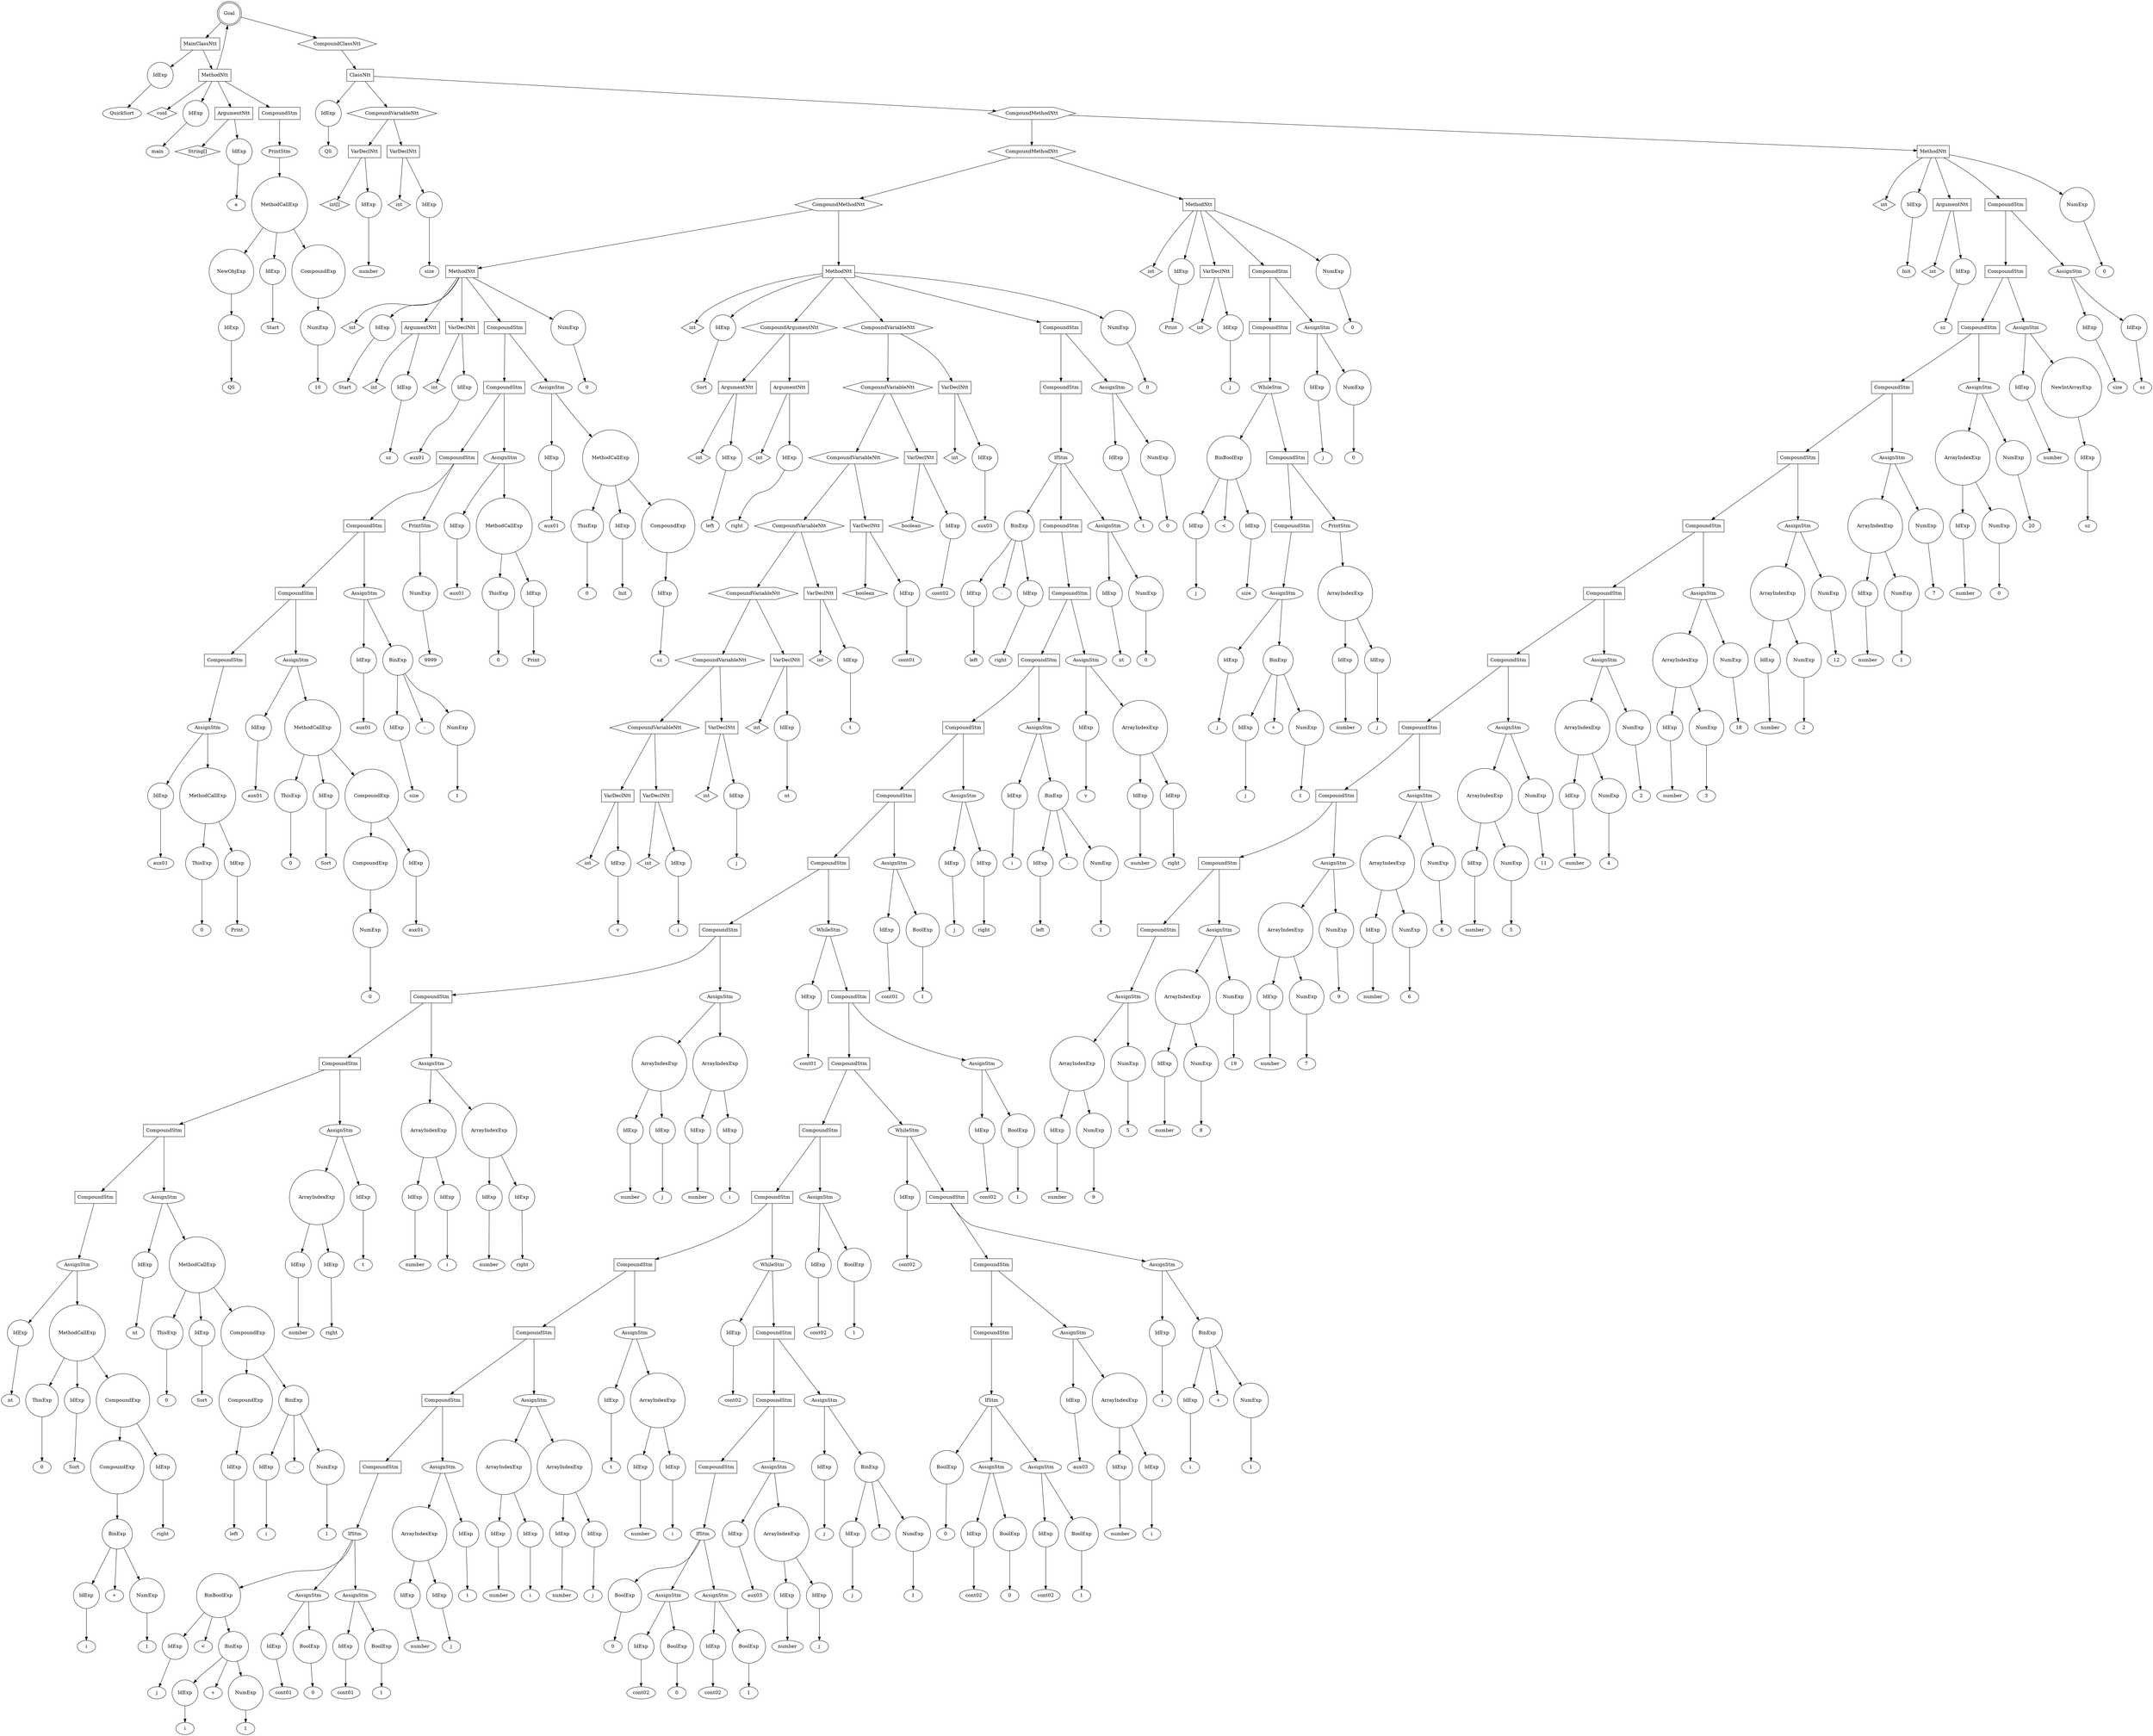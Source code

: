 digraph my_graph {
-1261416560;
-1261416560[label = "Goal", shape = "doublecircle"];
-1261416560->-1261434512;
-1261434512[label = "MainClassNtt", shape = "box"];
-1261434512->-1261434080
-1261434080[label = "IdExp", shape = "circle"];
-1261434080->-1261434064;
-1261434064[label = "QuickSort"];
-1261434512->-1250949296;
-1250949296[label = "MethodNtt", shape = "box"];
-1250949296->-1261434560;
-1261434560[label = "void", shape = "diamond" ];
-1250949296->-1261434608
-1261434608[label = "IdExp", shape = "circle"];
-1261434608->-1261434592;
-1261434592[label = "main"];
-1250949296->-1261434704;
-1261434704[label = "ArgumentNtt", shape = "box"];
-1261434704->-1261434656;
-1261434656[label = "String[]", shape = "diamond" ];
-1261434704->-1261434128
-1261434128[label = "IdExp", shape = "circle"];
-1261434128->-1261434112;
-1261434112[label = "a"];
-1250949296->-1261434464;
-1261434464[label = "CompoundStm", shape = "polygon"];
-1261434464->-1259338736;
-1259338736[label = "PrintStm", shape = "ellipse"];
-1259338736->-1261434416
-1261434416[label = "MethodCallExp", shape = "circle"];
-1261434416->-1261434224
-1261434224[label = "NewObjExp", shape = "circle"];
-1261434224->-1261434176
-1261434176[label = "IdExp", shape = "circle"];
-1261434176->-1261434160;
-1261434160[label = "QS"];
-1261434416->-1261434272
-1261434272[label = "IdExp", shape = "circle"];
-1261434272->-1261434256;
-1261434256[label = "Start"];
-1261434416->-1261434368;
-1261434368[label = "CompoundExp", shape = "circle"];
-1261434368->-1261434320
-1261434320[label = "NumExp", shape = "circle"];
-1261434320->-1261434304;
-1261434304[label = "10"];
-1250949296->-1261416560->-1261416512;
-1261416512[label = "CompoundClassNtt", shape = "hexagon"];
-1261416512->-1261416464;
-1261416464[label = "ClassNtt", shape = "box"];
-1261416464->-1261434896
-1261434896[label = "IdExp", shape = "circle"];
-1261434896->-1261434880;
-1261434880[label = "QS"];
-1261416464->-1261435280;
-1261435280[label = "CompoundVariableNtt", shape = "hexagon"];
-1261435280->-1261435040;
-1261435040[label = "VarDeclNtt", shape = "box"];
-1261435040->-1261434944;
-1261434944[label = "int[]", shape = "diamond" ];
-1261435040->-1261434992
-1261434992[label = "IdExp", shape = "circle"];
-1261434992->-1261434976;
-1261434976[label = "number"];
-1261435280->-1261435232;
-1261435232[label = "VarDeclNtt", shape = "box"];
-1261435232->-1261435136;
-1261435136[label = "int", shape = "diamond" ];
-1261435232->-1261435184
-1261435184[label = "IdExp", shape = "circle"];
-1261435184->-1261435168;
-1261435168[label = "size"];
-1261416464->-1261416416;
-1261416416[label = "CompoundMethodNtt", shape = "hexagon"];
-1261416416->-1261418864;
-1261418864[label = "CompoundMethodNtt", shape = "hexagon"];
-1261418864->-1261423712;
-1261423712[label = "CompoundMethodNtt", shape = "hexagon"];
-1261423712->-1250949808;
-1250949808[label = "MethodNtt", shape = "box"];
-1250949808->-1261435328;
-1261435328[label = "int", shape = "diamond" ];
-1250949808->-1261435376
-1261435376[label = "IdExp", shape = "circle"];
-1261435376->-1261435360;
-1261435360[label = "Start"];
-1250949808->-1261435520;
-1261435520[label = "ArgumentNtt", shape = "box"];
-1261435520->-1261435424;
-1261435424[label = "int", shape = "diamond" ];
-1261435520->-1261435472
-1261435472[label = "IdExp", shape = "circle"];
-1261435472->-1261435456;
-1261435456[label = "sz"];
-1250949808->-1261435712;
-1261435712[label = "VarDeclNtt", shape = "box"];
-1261435712->-1261435616;
-1261435616[label = "int", shape = "diamond" ];
-1261435712->-1261435664
-1261435664[label = "IdExp", shape = "circle"];
-1261435664->-1261435648;
-1261435648[label = "aux01"];
-1250949808->-1261431440;
-1261431440[label = "CompoundStm", shape = "polygon"];
-1261431440->-1261431392;
-1261431392[label = "CompoundStm", shape = "polygon"];
-1261431392->-1261431344;
-1261431344[label = "CompoundStm", shape = "polygon"];
-1261431344->-1261431296;
-1261431296[label = "CompoundStm", shape = "polygon"];
-1261431296->-1261431248;
-1261431248[label = "CompoundStm", shape = "polygon"];
-1261431248->-1261431200;
-1261431200[label = "CompoundStm", shape = "polygon"];
-1261431200->-1261431152;
-1261431152[label = "AssignStm", shape = "ellipse"];
-1261431152->-1261430960
-1261430960[label = "IdExp", shape = "circle"];
-1261430960->-1261430944;
-1261430944[label = "aux01"];
-1261431152->-1261431104
-1261431104[label = "MethodCallExp", shape = "circle"];
-1261431104->-1261431008
-1261431008[label = "ThisExp", shape = "circle"];
-1261431008->-1261430992;
-1261430992[label = "0"];
-1261431104->-1261431056
-1261431056[label = "IdExp", shape = "circle"];
-1261431056->-1261431040;
-1261431040[label = "Print"];
-1261431248->-1261430912;
-1261430912[label = "AssignStm", shape = "ellipse"];
-1261430912->-1261436672
-1261436672[label = "IdExp", shape = "circle"];
-1261436672->-1261436656;
-1261436656[label = "aux01"];
-1261430912->-1261430864
-1261430864[label = "MethodCallExp", shape = "circle"];
-1261430864->-1261436720
-1261436720[label = "ThisExp", shape = "circle"];
-1261436720->-1261436704;
-1261436704[label = "0"];
-1261430864->-1261436768
-1261436768[label = "IdExp", shape = "circle"];
-1261436768->-1261436752;
-1261436752[label = "Sort"];
-1261430864->-1261430816;
-1261430816[label = "CompoundExp", shape = "circle"];
-1261430816->-1261436864;
-1261436864[label = "CompoundExp", shape = "circle"];
-1261436864->-1261436816
-1261436816[label = "NumExp", shape = "circle"];
-1261436816->-1261436800;
-1261436800[label = "0"];
-1261430816->-1261436912
-1261436912[label = "IdExp", shape = "circle"];
-1261436912->-1261436896;
-1261436896[label = "aux01"];
-1261431296->-1261436624;
-1261436624[label = "AssignStm", shape = "ellipse"];
-1261436624->-1261436432
-1261436432[label = "IdExp", shape = "circle"];
-1261436432->-1261436416;
-1261436416[label = "aux01"];
-1261436624->-1261436576;
-1261436576[label = "BinExp", shape = "circle"];
-1261436576->-1261436480
-1261436480[label = "IdExp", shape = "circle"];
-1261436480->-1261436464;
-1261436464[label = "size"];
-1261436576->-1261436552;
-1261436552[label = "-" ];
-1261436576->-1261436528
-1261436528[label = "NumExp", shape = "circle"];
-1261436528->-1261436512;
-1261436512[label = "1"];
-1261431344->-1259339600;
-1259339600[label = "PrintStm", shape = "ellipse"];
-1259339600->-1261436384
-1261436384[label = "NumExp", shape = "circle"];
-1261436384->-1261436368;
-1261436368[label = "9999"];
-1261431392->-1261436336;
-1261436336[label = "AssignStm", shape = "ellipse"];
-1261436336->-1261436144
-1261436144[label = "IdExp", shape = "circle"];
-1261436144->-1261436128;
-1261436128[label = "aux01"];
-1261436336->-1261436288
-1261436288[label = "MethodCallExp", shape = "circle"];
-1261436288->-1261436192
-1261436192[label = "ThisExp", shape = "circle"];
-1261436192->-1261436176;
-1261436176[label = "0"];
-1261436288->-1261436240
-1261436240[label = "IdExp", shape = "circle"];
-1261436240->-1261436224;
-1261436224[label = "Print"];
-1261431440->-1261436096;
-1261436096[label = "AssignStm", shape = "ellipse"];
-1261436096->-1261435808
-1261435808[label = "IdExp", shape = "circle"];
-1261435808->-1261435792;
-1261435792[label = "aux01"];
-1261436096->-1261436048
-1261436048[label = "MethodCallExp", shape = "circle"];
-1261436048->-1261435856
-1261435856[label = "ThisExp", shape = "circle"];
-1261435856->-1261435840;
-1261435840[label = "0"];
-1261436048->-1261435904
-1261435904[label = "IdExp", shape = "circle"];
-1261435904->-1261435888;
-1261435888[label = "Init"];
-1261436048->-1261436000;
-1261436000[label = "CompoundExp", shape = "circle"];
-1261436000->-1261435952
-1261435952[label = "IdExp", shape = "circle"];
-1261435952->-1261435936;
-1261435936[label = "sz"];
-1250949808->-1261431488
-1261431488[label = "NumExp", shape = "circle"];
-1261431488->-1261431472;
-1261431472[label = "0"];
-1261423712->-1250950512;
-1250950512[label = "MethodNtt", shape = "box"];
-1250950512->-1261431584;
-1261431584[label = "int", shape = "diamond" ];
-1250950512->-1261431632
-1261431632[label = "IdExp", shape = "circle"];
-1261431632->-1261431616;
-1261431616[label = "Sort"];
-1250950512->-1261432016;
-1261432016[label = "CompoundArgumentNtt", shape = "hexagon"];
-1261432016->-1261431776;
-1261431776[label = "ArgumentNtt", shape = "box"];
-1261431776->-1261431680;
-1261431680[label = "int", shape = "diamond" ];
-1261431776->-1261431728
-1261431728[label = "IdExp", shape = "circle"];
-1261431728->-1261431712;
-1261431712[label = "left"];
-1261432016->-1261431968;
-1261431968[label = "ArgumentNtt", shape = "box"];
-1261431968->-1261431872;
-1261431872[label = "int", shape = "diamond" ];
-1261431968->-1261431920
-1261431920[label = "IdExp", shape = "circle"];
-1261431920->-1261431904;
-1261431904[label = "right"];
-1250950512->-1261433552;
-1261433552[label = "CompoundVariableNtt", shape = "hexagon"];
-1261433552->-1261433360;
-1261433360[label = "CompoundVariableNtt", shape = "hexagon"];
-1261433360->-1261433168;
-1261433168[label = "CompoundVariableNtt", shape = "hexagon"];
-1261433168->-1261432976;
-1261432976[label = "CompoundVariableNtt", shape = "hexagon"];
-1261432976->-1261432784;
-1261432784[label = "CompoundVariableNtt", shape = "hexagon"];
-1261432784->-1261432592;
-1261432592[label = "CompoundVariableNtt", shape = "hexagon"];
-1261432592->-1261432400;
-1261432400[label = "CompoundVariableNtt", shape = "hexagon"];
-1261432400->-1261432160;
-1261432160[label = "VarDeclNtt", shape = "box"];
-1261432160->-1261432064;
-1261432064[label = "int", shape = "diamond" ];
-1261432160->-1261432112
-1261432112[label = "IdExp", shape = "circle"];
-1261432112->-1261432096;
-1261432096[label = "v"];
-1261432400->-1261432352;
-1261432352[label = "VarDeclNtt", shape = "box"];
-1261432352->-1261432256;
-1261432256[label = "int", shape = "diamond" ];
-1261432352->-1261432304
-1261432304[label = "IdExp", shape = "circle"];
-1261432304->-1261432288;
-1261432288[label = "i"];
-1261432592->-1261432544;
-1261432544[label = "VarDeclNtt", shape = "box"];
-1261432544->-1261432448;
-1261432448[label = "int", shape = "diamond" ];
-1261432544->-1261432496
-1261432496[label = "IdExp", shape = "circle"];
-1261432496->-1261432480;
-1261432480[label = "j"];
-1261432784->-1261432736;
-1261432736[label = "VarDeclNtt", shape = "box"];
-1261432736->-1261432640;
-1261432640[label = "int", shape = "diamond" ];
-1261432736->-1261432688
-1261432688[label = "IdExp", shape = "circle"];
-1261432688->-1261432672;
-1261432672[label = "nt"];
-1261432976->-1261432928;
-1261432928[label = "VarDeclNtt", shape = "box"];
-1261432928->-1261432832;
-1261432832[label = "int", shape = "diamond" ];
-1261432928->-1261432880
-1261432880[label = "IdExp", shape = "circle"];
-1261432880->-1261432864;
-1261432864[label = "t"];
-1261433168->-1261433120;
-1261433120[label = "VarDeclNtt", shape = "box"];
-1261433120->-1261433024;
-1261433024[label = "boolean", shape = "diamond" ];
-1261433120->-1261433072
-1261433072[label = "IdExp", shape = "circle"];
-1261433072->-1261433056;
-1261433056[label = "cont01"];
-1261433360->-1261433312;
-1261433312[label = "VarDeclNtt", shape = "box"];
-1261433312->-1261433216;
-1261433216[label = "boolean", shape = "diamond" ];
-1261433312->-1261433264
-1261433264[label = "IdExp", shape = "circle"];
-1261433264->-1261433248;
-1261433248[label = "cont02"];
-1261433552->-1261433504;
-1261433504[label = "VarDeclNtt", shape = "box"];
-1261433504->-1261433408;
-1261433408[label = "int", shape = "diamond" ];
-1261433504->-1261433456
-1261433456[label = "IdExp", shape = "circle"];
-1261433456->-1261433440;
-1261433440[label = "aux03"];
-1250950512->-1261423616;
-1261423616[label = "CompoundStm", shape = "polygon"];
-1261423616->-1261423568;
-1261423568[label = "CompoundStm", shape = "polygon"];
-1261423568->-1261423520;
-1261423520[label = "IfStm", shape = "ellipse"];
-1261423520->-1261433840;
-1261433840[label = "BinExp", shape = "circle"];
-1261433840->-1261433744
-1261433744[label = "IdExp", shape = "circle"];
-1261433744->-1261433728;
-1261433728[label = "left"];
-1261433840->-1261433816;
-1261433816[label = "-" ];
-1261433840->-1261433792
-1261433792[label = "IdExp", shape = "circle"];
-1261433792->-1261433776;
-1261433776[label = "right"];
-1261423520->-1261423328;
-1261423328[label = "CompoundStm", shape = "polygon"];
-1261423328->-1261423280;
-1261423280[label = "CompoundStm", shape = "polygon"];
-1261423280->-1261423232;
-1261423232[label = "CompoundStm", shape = "polygon"];
-1261423232->-1261423184;
-1261423184[label = "CompoundStm", shape = "polygon"];
-1261423184->-1261423136;
-1261423136[label = "CompoundStm", shape = "polygon"];
-1261423136->-1261423088;
-1261423088[label = "CompoundStm", shape = "polygon"];
-1261423088->-1261423040;
-1261423040[label = "CompoundStm", shape = "polygon"];
-1261423040->-1261422992;
-1261422992[label = "CompoundStm", shape = "polygon"];
-1261422992->-1261422944;
-1261422944[label = "CompoundStm", shape = "polygon"];
-1261422944->-1261422896;
-1261422896[label = "CompoundStm", shape = "polygon"];
-1261422896->-1261422848;
-1261422848[label = "CompoundStm", shape = "polygon"];
-1261422848->-1261422800;
-1261422800[label = "AssignStm", shape = "ellipse"];
-1261422800->-1261422320
-1261422320[label = "IdExp", shape = "circle"];
-1261422320->-1261422304;
-1261422304[label = "nt"];
-1261422800->-1261422752
-1261422752[label = "MethodCallExp", shape = "circle"];
-1261422752->-1261422368
-1261422368[label = "ThisExp", shape = "circle"];
-1261422368->-1261422352;
-1261422352[label = "0"];
-1261422752->-1261422416
-1261422416[label = "IdExp", shape = "circle"];
-1261422416->-1261422400;
-1261422400[label = "Sort"];
-1261422752->-1261422704;
-1261422704[label = "CompoundExp", shape = "circle"];
-1261422704->-1261422608;
-1261422608[label = "CompoundExp", shape = "circle"];
-1261422608->-1261422560;
-1261422560[label = "BinExp", shape = "circle"];
-1261422560->-1261422464
-1261422464[label = "IdExp", shape = "circle"];
-1261422464->-1261422448;
-1261422448[label = "i"];
-1261422560->-1261422536;
-1261422536[label = "+" ];
-1261422560->-1261422512
-1261422512[label = "NumExp", shape = "circle"];
-1261422512->-1261422496;
-1261422496[label = "1"];
-1261422704->-1261422656
-1261422656[label = "IdExp", shape = "circle"];
-1261422656->-1261422640;
-1261422640[label = "right"];
-1261422896->-1261422272;
-1261422272[label = "AssignStm", shape = "ellipse"];
-1261422272->-1261421792
-1261421792[label = "IdExp", shape = "circle"];
-1261421792->-1261421776;
-1261421776[label = "nt"];
-1261422272->-1261422224
-1261422224[label = "MethodCallExp", shape = "circle"];
-1261422224->-1261421840
-1261421840[label = "ThisExp", shape = "circle"];
-1261421840->-1261421824;
-1261421824[label = "0"];
-1261422224->-1261421888
-1261421888[label = "IdExp", shape = "circle"];
-1261421888->-1261421872;
-1261421872[label = "Sort"];
-1261422224->-1261422176;
-1261422176[label = "CompoundExp", shape = "circle"];
-1261422176->-1261421984;
-1261421984[label = "CompoundExp", shape = "circle"];
-1261421984->-1261421936
-1261421936[label = "IdExp", shape = "circle"];
-1261421936->-1261421920;
-1261421920[label = "left"];
-1261422176->-1261422128;
-1261422128[label = "BinExp", shape = "circle"];
-1261422128->-1261422032
-1261422032[label = "IdExp", shape = "circle"];
-1261422032->-1261422016;
-1261422016[label = "i"];
-1261422128->-1261422104;
-1261422104[label = "-" ];
-1261422128->-1261422080
-1261422080[label = "NumExp", shape = "circle"];
-1261422080->-1261422064;
-1261422064[label = "1"];
-1261422944->-1261421744;
-1261421744[label = "AssignStm", shape = "ellipse"];
-1261421744->-1261421648
-1261421648[label = "ArrayIndexExp", shape = "circle"];
-1261421648->-1261427696
-1261427696[label = "IdExp", shape = "circle"];
-1261427696->-1261427680;
-1261427680[label = "number"];
-1261421648->-1261421600
-1261421600[label = "IdExp", shape = "circle"];
-1261421600->-1261421584;
-1261421584[label = "right"];
-1261421744->-1261421696
-1261421696[label = "IdExp", shape = "circle"];
-1261421696->-1261421680;
-1261421680[label = "t"];
-1261422992->-1261427648;
-1261427648[label = "AssignStm", shape = "ellipse"];
-1261427648->-1261427456
-1261427456[label = "ArrayIndexExp", shape = "circle"];
-1261427456->-1261427360
-1261427360[label = "IdExp", shape = "circle"];
-1261427360->-1261427344;
-1261427344[label = "number"];
-1261427456->-1261427408
-1261427408[label = "IdExp", shape = "circle"];
-1261427408->-1261427392;
-1261427392[label = "i"];
-1261427648->-1261427600
-1261427600[label = "ArrayIndexExp", shape = "circle"];
-1261427600->-1261427504
-1261427504[label = "IdExp", shape = "circle"];
-1261427504->-1261427488;
-1261427488[label = "number"];
-1261427600->-1261427552
-1261427552[label = "IdExp", shape = "circle"];
-1261427552->-1261427536;
-1261427536[label = "right"];
-1261423040->-1261427312;
-1261427312[label = "AssignStm", shape = "ellipse"];
-1261427312->-1261427120
-1261427120[label = "ArrayIndexExp", shape = "circle"];
-1261427120->-1261427024
-1261427024[label = "IdExp", shape = "circle"];
-1261427024->-1261427008;
-1261427008[label = "number"];
-1261427120->-1261427072
-1261427072[label = "IdExp", shape = "circle"];
-1261427072->-1261427056;
-1261427056[label = "j"];
-1261427312->-1261427264
-1261427264[label = "ArrayIndexExp", shape = "circle"];
-1261427264->-1261427168
-1261427168[label = "IdExp", shape = "circle"];
-1261427168->-1261427152;
-1261427152[label = "number"];
-1261427264->-1261427216
-1261427216[label = "IdExp", shape = "circle"];
-1261427216->-1261427200;
-1261427200[label = "i"];
-1261423088->-1261426976;
-1261426976[label = "WhileStm", shape = "ellipse"];
-1261426976->-1261428512
-1261428512[label = "IdExp", shape = "circle"];
-1261428512->-1261428496;
-1261428496[label = "cont01"];
-1261426976->-1261426928;
-1261426928[label = "CompoundStm", shape = "polygon"];
-1261426928->-1261426880;
-1261426880[label = "CompoundStm", shape = "polygon"];
-1261426880->-1261426832;
-1261426832[label = "CompoundStm", shape = "polygon"];
-1261426832->-1261426784;
-1261426784[label = "CompoundStm", shape = "polygon"];
-1261426784->-1261426736;
-1261426736[label = "CompoundStm", shape = "polygon"];
-1261426736->-1261426688;
-1261426688[label = "CompoundStm", shape = "polygon"];
-1261426688->-1261426640;
-1261426640[label = "CompoundStm", shape = "polygon"];
-1261426640->-1261426592;
-1261426592[label = "CompoundStm", shape = "polygon"];
-1261426592->-1261426544;
-1261426544[label = "IfStm", shape = "ellipse"];
-1261426544->-1261426208;
-1261426208[label = "BinBoolExp", shape = "circle"];
-1261426208->-1261426016
-1261426016[label = "IdExp", shape = "circle"];
-1261426016->-1261426000;
-1261426000[label = "j"];
-1261426208->-1261426184;
-1261426184[label = "<" ];
-1261426208->-1261426160;
-1261426160[label = "BinExp", shape = "circle"];
-1261426160->-1261426064
-1261426064[label = "IdExp", shape = "circle"];
-1261426064->-1261426048;
-1261426048[label = "i"];
-1261426160->-1261426136;
-1261426136[label = "+" ];
-1261426160->-1261426112
-1261426112[label = "NumExp", shape = "circle"];
-1261426112->-1261426096;
-1261426096[label = "1"];
-1261426544->-1261426352;
-1261426352[label = "AssignStm", shape = "ellipse"];
-1261426352->-1261426256
-1261426256[label = "IdExp", shape = "circle"];
-1261426256->-1261426240;
-1261426240[label = "cont01"];
-1261426352->-1261426304
-1261426304[label = "BoolExp", shape = "circle"];
-1261426304->-1261426288;
-1261426288[label = "0"];
-1261426544->-1261426496;
-1261426496[label = "AssignStm", shape = "ellipse"];
-1261426496->-1261426400
-1261426400[label = "IdExp", shape = "circle"];
-1261426400->-1261426384;
-1261426384[label = "cont01"];
-1261426496->-1261426448
-1261426448[label = "BoolExp", shape = "circle"];
-1261426448->-1261426432;
-1261426432[label = "1"];
-1261426640->-1261425968;
-1261425968[label = "AssignStm", shape = "ellipse"];
-1261425968->-1261425872
-1261425872[label = "ArrayIndexExp", shape = "circle"];
-1261425872->-1261425776
-1261425776[label = "IdExp", shape = "circle"];
-1261425776->-1261425760;
-1261425760[label = "number"];
-1261425872->-1261425824
-1261425824[label = "IdExp", shape = "circle"];
-1261425824->-1261425808;
-1261425808[label = "j"];
-1261425968->-1261425920
-1261425920[label = "IdExp", shape = "circle"];
-1261425920->-1261425904;
-1261425904[label = "t"];
-1261426688->-1261425728;
-1261425728[label = "AssignStm", shape = "ellipse"];
-1261425728->-1261425536
-1261425536[label = "ArrayIndexExp", shape = "circle"];
-1261425536->-1261425440
-1261425440[label = "IdExp", shape = "circle"];
-1261425440->-1261425424;
-1261425424[label = "number"];
-1261425536->-1261425488
-1261425488[label = "IdExp", shape = "circle"];
-1261425488->-1261425472;
-1261425472[label = "i"];
-1261425728->-1261425680
-1261425680[label = "ArrayIndexExp", shape = "circle"];
-1261425680->-1261425584
-1261425584[label = "IdExp", shape = "circle"];
-1261425584->-1261425568;
-1261425568[label = "number"];
-1261425680->-1261425632
-1261425632[label = "IdExp", shape = "circle"];
-1261425632->-1261425616;
-1261425616[label = "j"];
-1261426736->-1261425392;
-1261425392[label = "AssignStm", shape = "ellipse"];
-1261425392->-1261425200
-1261425200[label = "IdExp", shape = "circle"];
-1261425200->-1261425184;
-1261425184[label = "t"];
-1261425392->-1261425344
-1261425344[label = "ArrayIndexExp", shape = "circle"];
-1261425344->-1261425248
-1261425248[label = "IdExp", shape = "circle"];
-1261425248->-1261425232;
-1261425232[label = "number"];
-1261425344->-1261425296
-1261425296[label = "IdExp", shape = "circle"];
-1261425296->-1261425280;
-1261425280[label = "i"];
-1261426784->-1261425152;
-1261425152[label = "WhileStm", shape = "ellipse"];
-1261425152->-1261430096
-1261430096[label = "IdExp", shape = "circle"];
-1261430096->-1261430080;
-1261430080[label = "cont02"];
-1261425152->-1261425104;
-1261425104[label = "CompoundStm", shape = "polygon"];
-1261425104->-1261425056;
-1261425056[label = "CompoundStm", shape = "polygon"];
-1261425056->-1261425008;
-1261425008[label = "CompoundStm", shape = "polygon"];
-1261425008->-1261424960;
-1261424960[label = "IfStm", shape = "ellipse"];
-1261424960->-1261430768
-1261430768[label = "BoolExp", shape = "circle"];
-1261430768->-1261430752;
-1261430752[label = "0"];
-1261424960->-1261424768;
-1261424768[label = "AssignStm", shape = "ellipse"];
-1261424768->-1261424672
-1261424672[label = "IdExp", shape = "circle"];
-1261424672->-1261424656;
-1261424656[label = "cont02"];
-1261424768->-1261424720
-1261424720[label = "BoolExp", shape = "circle"];
-1261424720->-1261424704;
-1261424704[label = "0"];
-1261424960->-1261424912;
-1261424912[label = "AssignStm", shape = "ellipse"];
-1261424912->-1261424816
-1261424816[label = "IdExp", shape = "circle"];
-1261424816->-1261424800;
-1261424800[label = "cont02"];
-1261424912->-1261424864
-1261424864[label = "BoolExp", shape = "circle"];
-1261424864->-1261424848;
-1261424848[label = "1"];
-1261425056->-1261430576;
-1261430576[label = "AssignStm", shape = "ellipse"];
-1261430576->-1261430384
-1261430384[label = "IdExp", shape = "circle"];
-1261430384->-1261430368;
-1261430368[label = "aux03"];
-1261430576->-1261430528
-1261430528[label = "ArrayIndexExp", shape = "circle"];
-1261430528->-1261430432
-1261430432[label = "IdExp", shape = "circle"];
-1261430432->-1261430416;
-1261430416[label = "number"];
-1261430528->-1261430480
-1261430480[label = "IdExp", shape = "circle"];
-1261430480->-1261430464;
-1261430464[label = "j"];
-1261425104->-1261430336;
-1261430336[label = "AssignStm", shape = "ellipse"];
-1261430336->-1261430144
-1261430144[label = "IdExp", shape = "circle"];
-1261430144->-1261430128;
-1261430128[label = "j"];
-1261430336->-1261430288;
-1261430288[label = "BinExp", shape = "circle"];
-1261430288->-1261430192
-1261430192[label = "IdExp", shape = "circle"];
-1261430192->-1261430176;
-1261430176[label = "j"];
-1261430288->-1261430264;
-1261430264[label = "-" ];
-1261430288->-1261430240
-1261430240[label = "NumExp", shape = "circle"];
-1261430240->-1261430224;
-1261430224[label = "1"];
-1261426832->-1261430048;
-1261430048[label = "AssignStm", shape = "ellipse"];
-1261430048->-1261429952
-1261429952[label = "IdExp", shape = "circle"];
-1261429952->-1261429936;
-1261429936[label = "cont02"];
-1261430048->-1261430000
-1261430000[label = "BoolExp", shape = "circle"];
-1261430000->-1261429984;
-1261429984[label = "1"];
-1261426880->-1261429904;
-1261429904[label = "WhileStm", shape = "ellipse"];
-1261429904->-1261428704
-1261428704[label = "IdExp", shape = "circle"];
-1261428704->-1261428688;
-1261428688[label = "cont02"];
-1261429904->-1261429856;
-1261429856[label = "CompoundStm", shape = "polygon"];
-1261429856->-1261429808;
-1261429808[label = "CompoundStm", shape = "polygon"];
-1261429808->-1261429760;
-1261429760[label = "CompoundStm", shape = "polygon"];
-1261429760->-1261429712;
-1261429712[label = "IfStm", shape = "ellipse"];
-1261429712->-1261429376
-1261429376[label = "BoolExp", shape = "circle"];
-1261429376->-1261429360;
-1261429360[label = "0"];
-1261429712->-1261429520;
-1261429520[label = "AssignStm", shape = "ellipse"];
-1261429520->-1261429424
-1261429424[label = "IdExp", shape = "circle"];
-1261429424->-1261429408;
-1261429408[label = "cont02"];
-1261429520->-1261429472
-1261429472[label = "BoolExp", shape = "circle"];
-1261429472->-1261429456;
-1261429456[label = "0"];
-1261429712->-1261429664;
-1261429664[label = "AssignStm", shape = "ellipse"];
-1261429664->-1261429568
-1261429568[label = "IdExp", shape = "circle"];
-1261429568->-1261429552;
-1261429552[label = "cont02"];
-1261429664->-1261429616
-1261429616[label = "BoolExp", shape = "circle"];
-1261429616->-1261429600;
-1261429600[label = "1"];
-1261429808->-1261429184;
-1261429184[label = "AssignStm", shape = "ellipse"];
-1261429184->-1261428992
-1261428992[label = "IdExp", shape = "circle"];
-1261428992->-1261428976;
-1261428976[label = "aux03"];
-1261429184->-1261429136
-1261429136[label = "ArrayIndexExp", shape = "circle"];
-1261429136->-1261429040
-1261429040[label = "IdExp", shape = "circle"];
-1261429040->-1261429024;
-1261429024[label = "number"];
-1261429136->-1261429088
-1261429088[label = "IdExp", shape = "circle"];
-1261429088->-1261429072;
-1261429072[label = "i"];
-1261429856->-1261428944;
-1261428944[label = "AssignStm", shape = "ellipse"];
-1261428944->-1261428752
-1261428752[label = "IdExp", shape = "circle"];
-1261428752->-1261428736;
-1261428736[label = "i"];
-1261428944->-1261428896;
-1261428896[label = "BinExp", shape = "circle"];
-1261428896->-1261428800
-1261428800[label = "IdExp", shape = "circle"];
-1261428800->-1261428784;
-1261428784[label = "i"];
-1261428896->-1261428872;
-1261428872[label = "+" ];
-1261428896->-1261428848
-1261428848[label = "NumExp", shape = "circle"];
-1261428848->-1261428832;
-1261428832[label = "1"];
-1261426928->-1261428656;
-1261428656[label = "AssignStm", shape = "ellipse"];
-1261428656->-1261428560
-1261428560[label = "IdExp", shape = "circle"];
-1261428560->-1261428544;
-1261428544[label = "cont02"];
-1261428656->-1261428608
-1261428608[label = "BoolExp", shape = "circle"];
-1261428608->-1261428592;
-1261428592[label = "1"];
-1261423136->-1261428464;
-1261428464[label = "AssignStm", shape = "ellipse"];
-1261428464->-1261428368
-1261428368[label = "IdExp", shape = "circle"];
-1261428368->-1261428352;
-1261428352[label = "cont01"];
-1261428464->-1261428416
-1261428416[label = "BoolExp", shape = "circle"];
-1261428416->-1261428400;
-1261428400[label = "1"];
-1261423184->-1261428320;
-1261428320[label = "AssignStm", shape = "ellipse"];
-1261428320->-1261428224
-1261428224[label = "IdExp", shape = "circle"];
-1261428224->-1261428208;
-1261428208[label = "j"];
-1261428320->-1261428272
-1261428272[label = "IdExp", shape = "circle"];
-1261428272->-1261428256;
-1261428256[label = "right"];
-1261423232->-1261428176;
-1261428176[label = "AssignStm", shape = "ellipse"];
-1261428176->-1261427984
-1261427984[label = "IdExp", shape = "circle"];
-1261427984->-1261427968;
-1261427968[label = "i"];
-1261428176->-1261428128;
-1261428128[label = "BinExp", shape = "circle"];
-1261428128->-1261428032
-1261428032[label = "IdExp", shape = "circle"];
-1261428032->-1261428016;
-1261428016[label = "left"];
-1261428128->-1261428104;
-1261428104[label = "-" ];
-1261428128->-1261428080
-1261428080[label = "NumExp", shape = "circle"];
-1261428080->-1261428064;
-1261428064[label = "1"];
-1261423280->-1261427936;
-1261427936[label = "AssignStm", shape = "ellipse"];
-1261427936->-1261427744
-1261427744[label = "IdExp", shape = "circle"];
-1261427744->-1261427728;
-1261427728[label = "v"];
-1261427936->-1261427888
-1261427888[label = "ArrayIndexExp", shape = "circle"];
-1261427888->-1261427792
-1261427792[label = "IdExp", shape = "circle"];
-1261427792->-1261427776;
-1261427776[label = "number"];
-1261427888->-1261427840
-1261427840[label = "IdExp", shape = "circle"];
-1261427840->-1261427824;
-1261427824[label = "right"];
-1261423520->-1261423472;
-1261423472[label = "AssignStm", shape = "ellipse"];
-1261423472->-1261423376
-1261423376[label = "IdExp", shape = "circle"];
-1261423376->-1261423360;
-1261423360[label = "nt"];
-1261423472->-1261423424
-1261423424[label = "NumExp", shape = "circle"];
-1261423424->-1261423408;
-1261423408[label = "0"];
-1261423616->-1261433696;
-1261433696[label = "AssignStm", shape = "ellipse"];
-1261433696->-1261433600
-1261433600[label = "IdExp", shape = "circle"];
-1261433600->-1261433584;
-1261433584[label = "t"];
-1261433696->-1261433648
-1261433648[label = "NumExp", shape = "circle"];
-1261433648->-1261433632;
-1261433632[label = "0"];
-1250950512->-1261423664
-1261423664[label = "NumExp", shape = "circle"];
-1261423664->-1261423648;
-1261423648[label = "0"];
-1261418864->-1250950576;
-1250950576[label = "MethodNtt", shape = "box"];
-1250950576->-1261423760;
-1261423760[label = "int", shape = "diamond" ];
-1250950576->-1261423808
-1261423808[label = "IdExp", shape = "circle"];
-1261423808->-1261423792;
-1261423792[label = "Print"];
-1250950576->-1261423952;
-1261423952[label = "VarDeclNtt", shape = "box"];
-1261423952->-1261423856;
-1261423856[label = "int", shape = "diamond" ];
-1261423952->-1261423904
-1261423904[label = "IdExp", shape = "circle"];
-1261423904->-1261423888;
-1261423888[label = "j"];
-1250950576->-1261418768;
-1261418768[label = "CompoundStm", shape = "polygon"];
-1261418768->-1261418720;
-1261418720[label = "CompoundStm", shape = "polygon"];
-1261418720->-1261418672;
-1261418672[label = "WhileStm", shape = "ellipse"];
-1261418672->-1261424288;
-1261424288[label = "BinBoolExp", shape = "circle"];
-1261424288->-1261424192
-1261424192[label = "IdExp", shape = "circle"];
-1261424192->-1261424176;
-1261424176[label = "j"];
-1261424288->-1261424264;
-1261424264[label = "<" ];
-1261424288->-1261424240
-1261424240[label = "IdExp", shape = "circle"];
-1261424240->-1261424224;
-1261424224[label = "size"];
-1261418672->-1261418624;
-1261418624[label = "CompoundStm", shape = "polygon"];
-1261418624->-1261418576;
-1261418576[label = "CompoundStm", shape = "polygon"];
-1261418576->-1261418528;
-1261418528[label = "AssignStm", shape = "ellipse"];
-1261418528->-1261424480
-1261424480[label = "IdExp", shape = "circle"];
-1261424480->-1261424464;
-1261424464[label = "j"];
-1261418528->-1261424624;
-1261424624[label = "BinExp", shape = "circle"];
-1261424624->-1261424528
-1261424528[label = "IdExp", shape = "circle"];
-1261424528->-1261424512;
-1261424512[label = "j"];
-1261424624->-1261424600;
-1261424600[label = "+" ];
-1261424624->-1261424576
-1261424576[label = "NumExp", shape = "circle"];
-1261424576->-1261424560;
-1261424560[label = "1"];
-1261418624->-1259335184;
-1259335184[label = "PrintStm", shape = "ellipse"];
-1259335184->-1261424432
-1261424432[label = "ArrayIndexExp", shape = "circle"];
-1261424432->-1261424336
-1261424336[label = "IdExp", shape = "circle"];
-1261424336->-1261424320;
-1261424320[label = "number"];
-1261424432->-1261424384
-1261424384[label = "IdExp", shape = "circle"];
-1261424384->-1261424368;
-1261424368[label = "j"];
-1261418768->-1261424144;
-1261424144[label = "AssignStm", shape = "ellipse"];
-1261424144->-1261424048
-1261424048[label = "IdExp", shape = "circle"];
-1261424048->-1261424032;
-1261424032[label = "j"];
-1261424144->-1261424096
-1261424096[label = "NumExp", shape = "circle"];
-1261424096->-1261424080;
-1261424080[label = "0"];
-1250950576->-1261418816
-1261418816[label = "NumExp", shape = "circle"];
-1261418816->-1261418800;
-1261418800[label = "0"];
-1261416416->-1250950640;
-1250950640[label = "MethodNtt", shape = "box"];
-1250950640->-1261418912;
-1261418912[label = "int", shape = "diamond" ];
-1250950640->-1261418960
-1261418960[label = "IdExp", shape = "circle"];
-1261418960->-1261418944;
-1261418944[label = "Init"];
-1250950640->-1261419104;
-1261419104[label = "ArgumentNtt", shape = "box"];
-1261419104->-1261419008;
-1261419008[label = "int", shape = "diamond" ];
-1261419104->-1261419056
-1261419056[label = "IdExp", shape = "circle"];
-1261419056->-1261419040;
-1261419040[label = "sz"];
-1250950640->-1261416320;
-1261416320[label = "CompoundStm", shape = "polygon"];
-1261416320->-1261416272;
-1261416272[label = "CompoundStm", shape = "polygon"];
-1261416272->-1261416224;
-1261416224[label = "CompoundStm", shape = "polygon"];
-1261416224->-1261416176;
-1261416176[label = "CompoundStm", shape = "polygon"];
-1261416176->-1261416128;
-1261416128[label = "CompoundStm", shape = "polygon"];
-1261416128->-1261416080;
-1261416080[label = "CompoundStm", shape = "polygon"];
-1261416080->-1261416032;
-1261416032[label = "CompoundStm", shape = "polygon"];
-1261416032->-1261415984;
-1261415984[label = "CompoundStm", shape = "polygon"];
-1261415984->-1261415936;
-1261415936[label = "CompoundStm", shape = "polygon"];
-1261415936->-1261415888;
-1261415888[label = "CompoundStm", shape = "polygon"];
-1261415888->-1261415840;
-1261415840[label = "CompoundStm", shape = "polygon"];
-1261415840->-1261415792;
-1261415792[label = "CompoundStm", shape = "polygon"];
-1261415792->-1261415744;
-1261415744[label = "AssignStm", shape = "ellipse"];
-1261415744->-1261415648
-1261415648[label = "ArrayIndexExp", shape = "circle"];
-1261415648->-1261415552
-1261415552[label = "IdExp", shape = "circle"];
-1261415552->-1261415536;
-1261415536[label = "number"];
-1261415648->-1261415600
-1261415600[label = "NumExp", shape = "circle"];
-1261415600->-1261415584;
-1261415584[label = "9"];
-1261415744->-1261415696
-1261415696[label = "NumExp", shape = "circle"];
-1261415696->-1261415680;
-1261415680[label = "5"];
-1261415840->-1261415504;
-1261415504[label = "AssignStm", shape = "ellipse"];
-1261415504->-1261421552
-1261421552[label = "ArrayIndexExp", shape = "circle"];
-1261421552->-1261421456
-1261421456[label = "IdExp", shape = "circle"];
-1261421456->-1261421440;
-1261421440[label = "number"];
-1261421552->-1261421504
-1261421504[label = "NumExp", shape = "circle"];
-1261421504->-1261421488;
-1261421488[label = "8"];
-1261415504->-1261415456
-1261415456[label = "NumExp", shape = "circle"];
-1261415456->-1261415440;
-1261415440[label = "19"];
-1261415888->-1261421408;
-1261421408[label = "AssignStm", shape = "ellipse"];
-1261421408->-1261421312
-1261421312[label = "ArrayIndexExp", shape = "circle"];
-1261421312->-1261421216
-1261421216[label = "IdExp", shape = "circle"];
-1261421216->-1261421200;
-1261421200[label = "number"];
-1261421312->-1261421264
-1261421264[label = "NumExp", shape = "circle"];
-1261421264->-1261421248;
-1261421248[label = "7"];
-1261421408->-1261421360
-1261421360[label = "NumExp", shape = "circle"];
-1261421360->-1261421344;
-1261421344[label = "9"];
-1261415936->-1261421168;
-1261421168[label = "AssignStm", shape = "ellipse"];
-1261421168->-1261421072
-1261421072[label = "ArrayIndexExp", shape = "circle"];
-1261421072->-1261420976
-1261420976[label = "IdExp", shape = "circle"];
-1261420976->-1261420960;
-1261420960[label = "number"];
-1261421072->-1261421024
-1261421024[label = "NumExp", shape = "circle"];
-1261421024->-1261421008;
-1261421008[label = "6"];
-1261421168->-1261421120
-1261421120[label = "NumExp", shape = "circle"];
-1261421120->-1261421104;
-1261421104[label = "6"];
-1261415984->-1261420928;
-1261420928[label = "AssignStm", shape = "ellipse"];
-1261420928->-1261420832
-1261420832[label = "ArrayIndexExp", shape = "circle"];
-1261420832->-1261420736
-1261420736[label = "IdExp", shape = "circle"];
-1261420736->-1261420720;
-1261420720[label = "number"];
-1261420832->-1261420784
-1261420784[label = "NumExp", shape = "circle"];
-1261420784->-1261420768;
-1261420768[label = "5"];
-1261420928->-1261420880
-1261420880[label = "NumExp", shape = "circle"];
-1261420880->-1261420864;
-1261420864[label = "11"];
-1261416032->-1261420688;
-1261420688[label = "AssignStm", shape = "ellipse"];
-1261420688->-1261420592
-1261420592[label = "ArrayIndexExp", shape = "circle"];
-1261420592->-1261420496
-1261420496[label = "IdExp", shape = "circle"];
-1261420496->-1261420480;
-1261420480[label = "number"];
-1261420592->-1261420544
-1261420544[label = "NumExp", shape = "circle"];
-1261420544->-1261420528;
-1261420528[label = "4"];
-1261420688->-1261420640
-1261420640[label = "NumExp", shape = "circle"];
-1261420640->-1261420624;
-1261420624[label = "2"];
-1261416080->-1261420448;
-1261420448[label = "AssignStm", shape = "ellipse"];
-1261420448->-1261420352
-1261420352[label = "ArrayIndexExp", shape = "circle"];
-1261420352->-1261420256
-1261420256[label = "IdExp", shape = "circle"];
-1261420256->-1261420240;
-1261420240[label = "number"];
-1261420352->-1261420304
-1261420304[label = "NumExp", shape = "circle"];
-1261420304->-1261420288;
-1261420288[label = "3"];
-1261420448->-1261420400
-1261420400[label = "NumExp", shape = "circle"];
-1261420400->-1261420384;
-1261420384[label = "18"];
-1261416128->-1261420208;
-1261420208[label = "AssignStm", shape = "ellipse"];
-1261420208->-1261420112
-1261420112[label = "ArrayIndexExp", shape = "circle"];
-1261420112->-1261420016
-1261420016[label = "IdExp", shape = "circle"];
-1261420016->-1261420000;
-1261420000[label = "number"];
-1261420112->-1261420064
-1261420064[label = "NumExp", shape = "circle"];
-1261420064->-1261420048;
-1261420048[label = "2"];
-1261420208->-1261420160
-1261420160[label = "NumExp", shape = "circle"];
-1261420160->-1261420144;
-1261420144[label = "12"];
-1261416176->-1261419968;
-1261419968[label = "AssignStm", shape = "ellipse"];
-1261419968->-1261419872
-1261419872[label = "ArrayIndexExp", shape = "circle"];
-1261419872->-1261419776
-1261419776[label = "IdExp", shape = "circle"];
-1261419776->-1261419760;
-1261419760[label = "number"];
-1261419872->-1261419824
-1261419824[label = "NumExp", shape = "circle"];
-1261419824->-1261419808;
-1261419808[label = "1"];
-1261419968->-1261419920
-1261419920[label = "NumExp", shape = "circle"];
-1261419920->-1261419904;
-1261419904[label = "7"];
-1261416224->-1261419728;
-1261419728[label = "AssignStm", shape = "ellipse"];
-1261419728->-1261419632
-1261419632[label = "ArrayIndexExp", shape = "circle"];
-1261419632->-1261419536
-1261419536[label = "IdExp", shape = "circle"];
-1261419536->-1261419520;
-1261419520[label = "number"];
-1261419632->-1261419584
-1261419584[label = "NumExp", shape = "circle"];
-1261419584->-1261419568;
-1261419568[label = "0"];
-1261419728->-1261419680
-1261419680[label = "NumExp", shape = "circle"];
-1261419680->-1261419664;
-1261419664[label = "20"];
-1261416272->-1261419488;
-1261419488[label = "AssignStm", shape = "ellipse"];
-1261419488->-1261419344
-1261419344[label = "IdExp", shape = "circle"];
-1261419344->-1261419328;
-1261419328[label = "number"];
-1261419488->-1261419440
-1261419440[label = "NewIntArrayExp", shape = "circle"];
-1261419440->-1261419392
-1261419392[label = "IdExp", shape = "circle"];
-1261419392->-1261419376;
-1261419376[label = "sz"];
-1261416320->-1261419296;
-1261419296[label = "AssignStm", shape = "ellipse"];
-1261419296->-1261419200
-1261419200[label = "IdExp", shape = "circle"];
-1261419200->-1261419184;
-1261419184[label = "size"];
-1261419296->-1261419248
-1261419248[label = "IdExp", shape = "circle"];
-1261419248->-1261419232;
-1261419232[label = "sz"];
-1250950640->-1261416368
-1261416368[label = "NumExp", shape = "circle"];
-1261416368->-1261416352;
-1261416352[label = "0"];

}